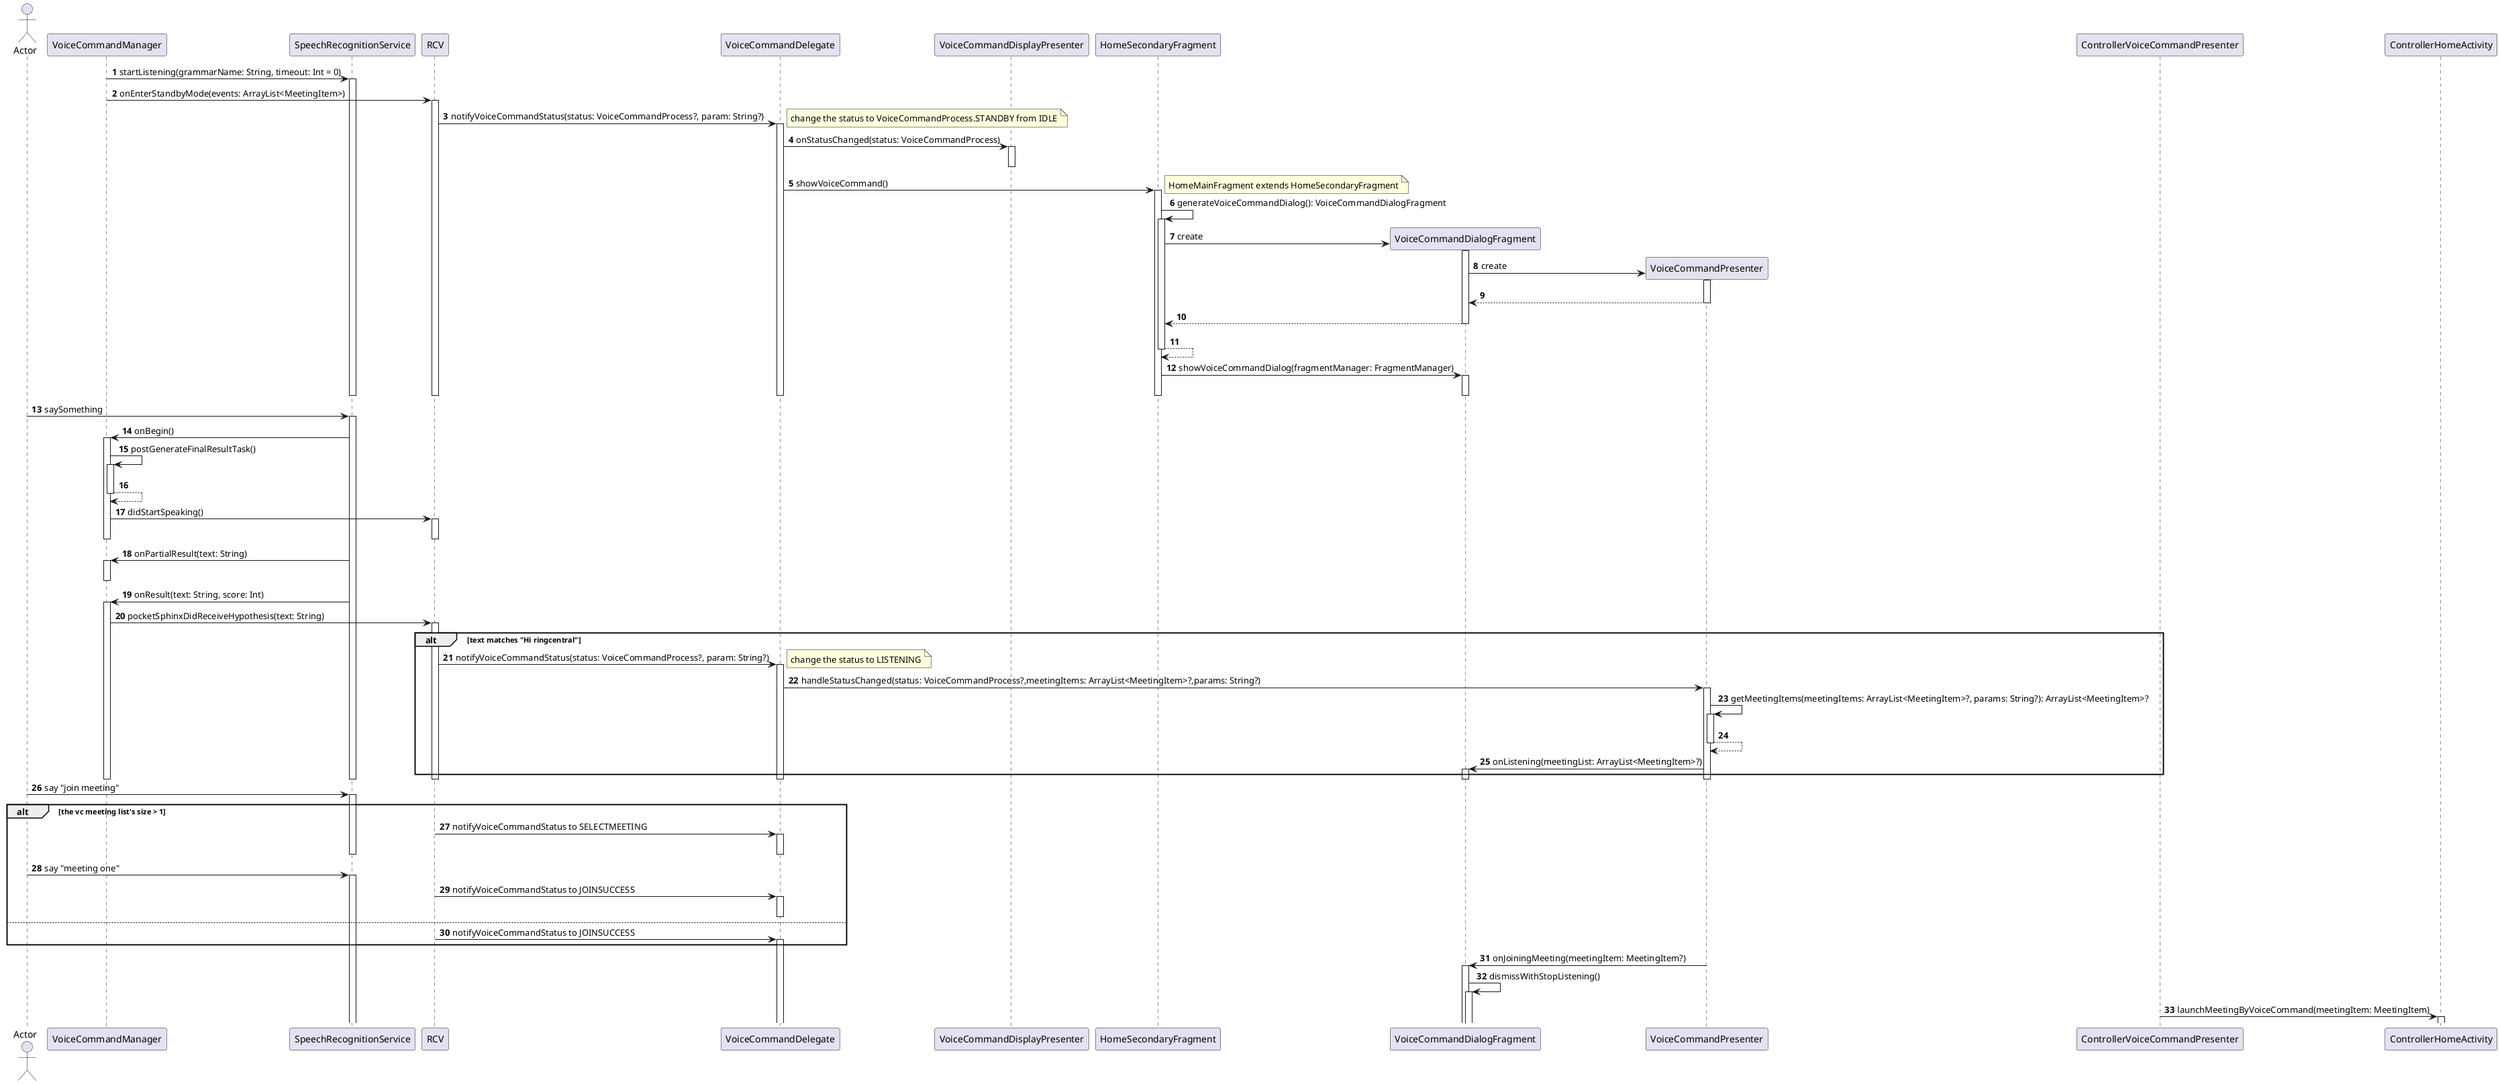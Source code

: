 @startuml
'https://plantuml.com/sequence-diagram

actor Actor
autonumber
autoactivate on

VoiceCommandManager -> SpeechRecognitionService: startListening(grammarName: String, timeout: Int = 0)
VoiceCommandManager -> RCV: onEnterStandbyMode(events: ArrayList<MeetingItem>)
RCV -> VoiceCommandDelegate: notifyVoiceCommandStatus(status: VoiceCommandProcess?, param: String?)
note right: change the status to VoiceCommandProcess.STANDBY from IDLE
VoiceCommandDelegate -> VoiceCommandDisplayPresenter: onStatusChanged(status: VoiceCommandProcess)
deactivate VoiceCommandDisplayPresenter
VoiceCommandDelegate -> HomeSecondaryFragment: showVoiceCommand()
note right: HomeMainFragment extends HomeSecondaryFragment
HomeSecondaryFragment -> HomeSecondaryFragment: generateVoiceCommandDialog(): VoiceCommandDialogFragment
    create VoiceCommandDialogFragment
    HomeSecondaryFragment -> VoiceCommandDialogFragment:create
        create VoiceCommandPresenter
        VoiceCommandDialogFragment -> VoiceCommandPresenter:create
        return
    return
return
HomeSecondaryFragment -> VoiceCommandDialogFragment:showVoiceCommandDialog(fragmentManager: FragmentManager)

deactivate VoiceCommandDelegate
deactivate VoiceCommandDialogFragment
deactivate HomeSecondaryFragment
deactivate RCV
deactivate SpeechRecognitionService
Actor -> SpeechRecognitionService: saySomething
SpeechRecognitionService -> VoiceCommandManager: onBegin()
    VoiceCommandManager -> VoiceCommandManager: postGenerateFinalResultTask()
    return
    VoiceCommandManager -> RCV: didStartSpeaking()
deactivate VoiceCommandManager
deactivate RCV

SpeechRecognitionService -> VoiceCommandManager: onPartialResult(text: String)
deactivate VoiceCommandManager

SpeechRecognitionService -> VoiceCommandManager: onResult(text: String, score: Int)
VoiceCommandManager -> RCV: pocketSphinxDidReceiveHypothesis(text: String)
alt text matches "Hi ringcentral"
    RCV -> VoiceCommandDelegate: notifyVoiceCommandStatus(status: VoiceCommandProcess?, param: String?)
    note right: change the status to LISTENING
    VoiceCommandDelegate -> VoiceCommandPresenter: handleStatusChanged(status: VoiceCommandProcess?,meetingItems: ArrayList<MeetingItem>?,params: String?)
    VoiceCommandPresenter -> VoiceCommandPresenter: getMeetingItems(meetingItems: ArrayList<MeetingItem>?, params: String?): ArrayList<MeetingItem>?
    return
    VoiceCommandPresenter -> VoiceCommandDialogFragment: onListening(meetingList: ArrayList<MeetingItem>?)
end

deactivate VoiceCommandManager
deactivate VoiceCommandDelegate
deactivate VoiceCommandDialogFragment
deactivate VoiceCommandPresenter
deactivate RCV
deactivate SpeechRecognitionService

Actor -> SpeechRecognitionService: say "join meeting"
alt the vc meeting list's size > 1
    RCV -> VoiceCommandDelegate: notifyVoiceCommandStatus to SELECTMEETING
    deactivate VoiceCommandDelegate
    deactivate SpeechRecognitionService
    Actor -> SpeechRecognitionService: say "meeting one"
    RCV -> VoiceCommandDelegate: notifyVoiceCommandStatus to JOINSUCCESS
    deactivate VoiceCommandDelegate
else
    RCV -> VoiceCommandDelegate: notifyVoiceCommandStatus to JOINSUCCESS
end

VoiceCommandPresenter -> VoiceCommandDialogFragment: onJoiningMeeting(meetingItem: MeetingItem?)
VoiceCommandDialogFragment -> VoiceCommandDialogFragment: dismissWithStopListening()
ControllerVoiceCommandPresenter -> ControllerHomeActivity: launchMeetingByVoiceCommand(meetingItem: MeetingItem)
@enduml
